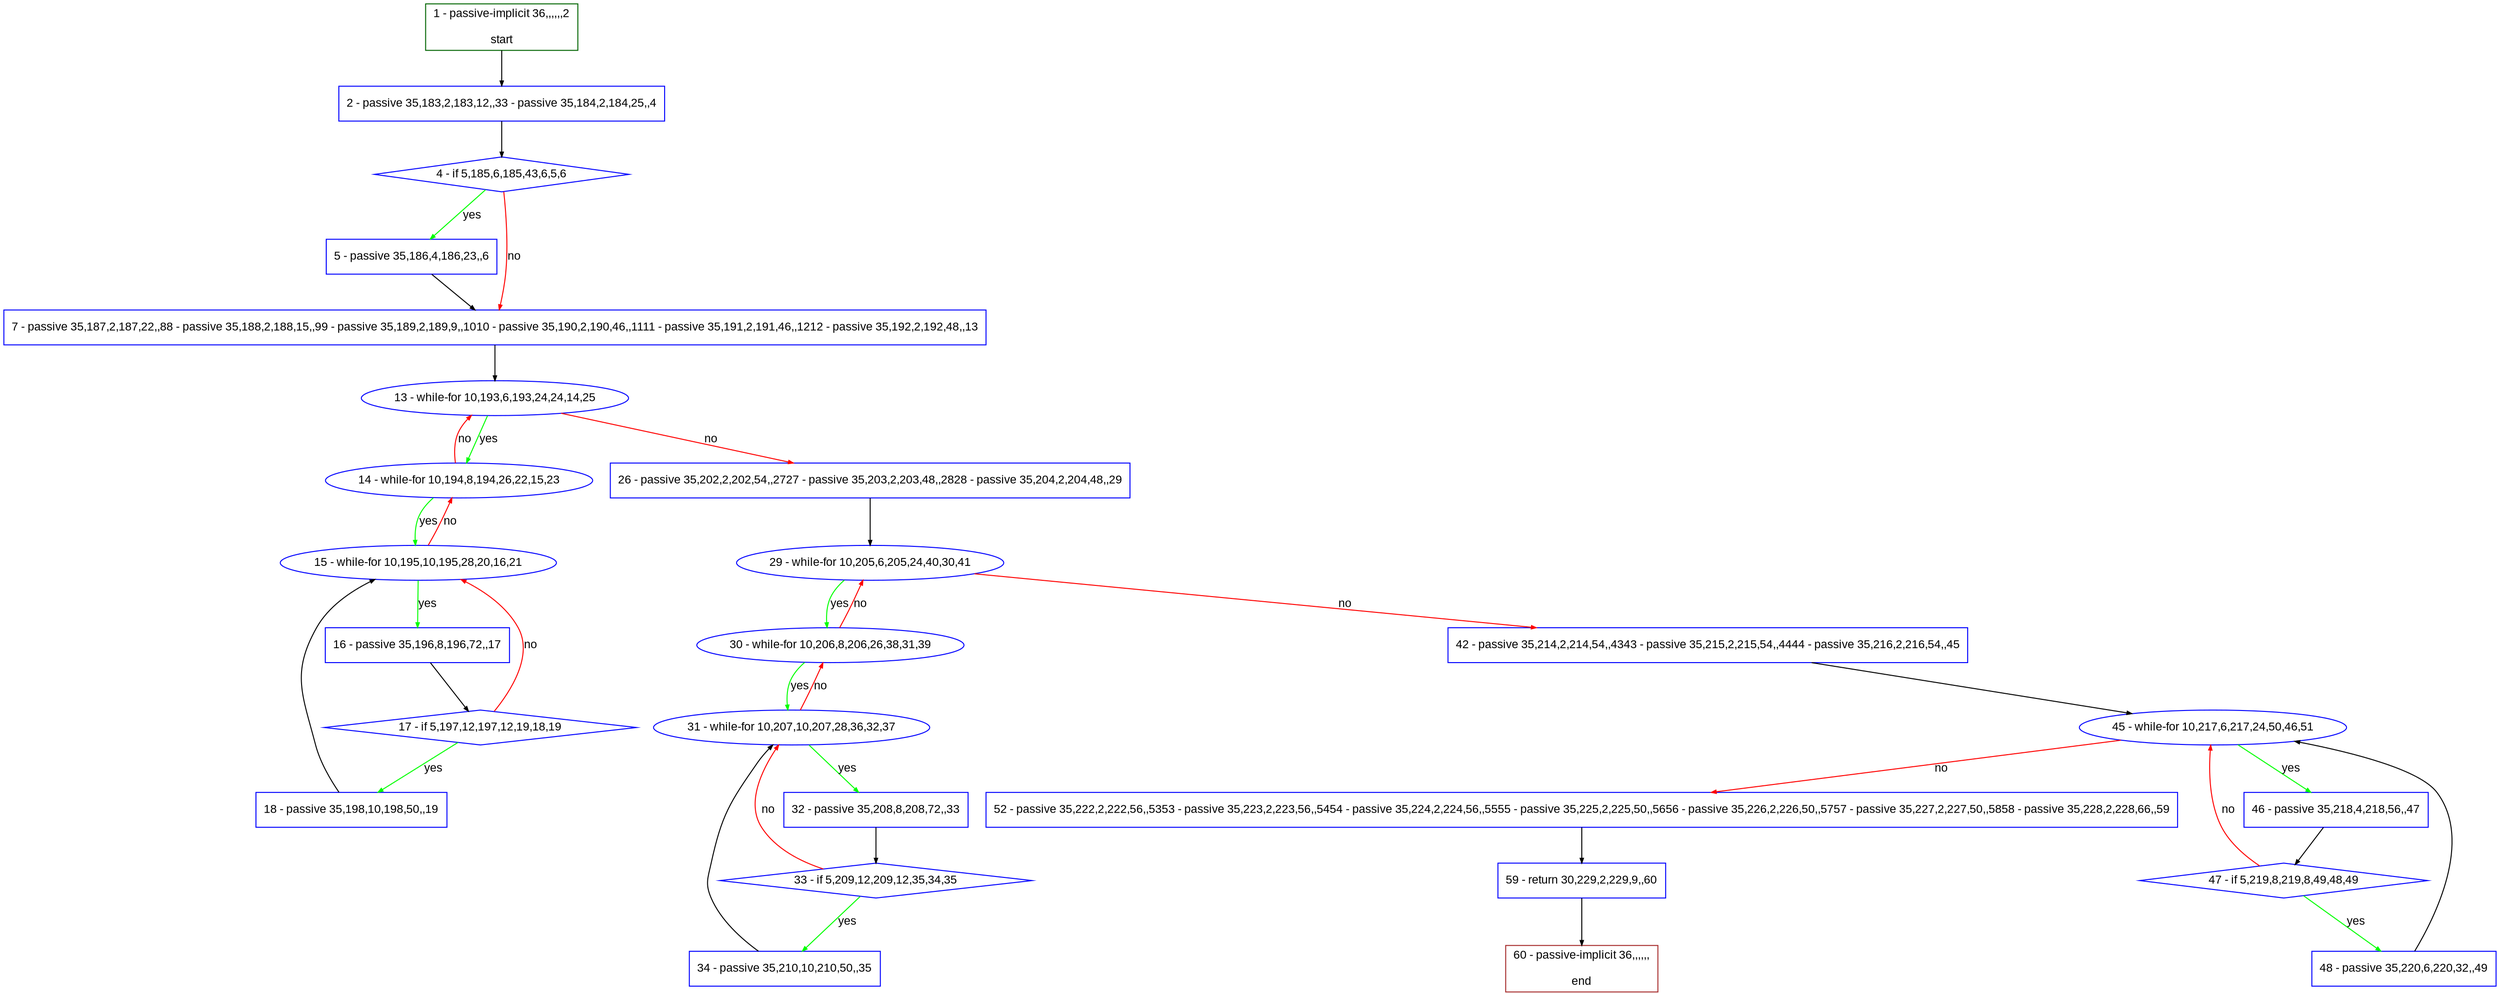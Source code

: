 digraph "" {
  graph [pack="true", label="", fontsize="12", packmode="clust", fontname="Arial", fillcolor="#FFFFCC", bgcolor="white", style="rounded,filled", compound="true"];
  node [node_initialized="no", label="", color="grey", fontsize="12", fillcolor="white", fontname="Arial", style="filled", shape="rectangle", compound="true", fixedsize="false"];
  edge [fontcolor="black", arrowhead="normal", arrowtail="none", arrowsize="0.5", ltail="", label="", color="black", fontsize="12", lhead="", fontname="Arial", dir="forward", compound="true"];
  __N1 [label="2 - passive 35,183,2,183,12,,33 - passive 35,184,2,184,25,,4", color="#0000ff", fillcolor="#ffffff", style="filled", shape="box"];
  __N2 [label="1 - passive-implicit 36,,,,,,2\n\nstart", color="#006400", fillcolor="#ffffff", style="filled", shape="box"];
  __N3 [label="4 - if 5,185,6,185,43,6,5,6", color="#0000ff", fillcolor="#ffffff", style="filled", shape="diamond"];
  __N4 [label="5 - passive 35,186,4,186,23,,6", color="#0000ff", fillcolor="#ffffff", style="filled", shape="box"];
  __N5 [label="7 - passive 35,187,2,187,22,,88 - passive 35,188,2,188,15,,99 - passive 35,189,2,189,9,,1010 - passive 35,190,2,190,46,,1111 - passive 35,191,2,191,46,,1212 - passive 35,192,2,192,48,,13", color="#0000ff", fillcolor="#ffffff", style="filled", shape="box"];
  __N6 [label="13 - while-for 10,193,6,193,24,24,14,25", color="#0000ff", fillcolor="#ffffff", style="filled", shape="oval"];
  __N7 [label="14 - while-for 10,194,8,194,26,22,15,23", color="#0000ff", fillcolor="#ffffff", style="filled", shape="oval"];
  __N8 [label="26 - passive 35,202,2,202,54,,2727 - passive 35,203,2,203,48,,2828 - passive 35,204,2,204,48,,29", color="#0000ff", fillcolor="#ffffff", style="filled", shape="box"];
  __N9 [label="15 - while-for 10,195,10,195,28,20,16,21", color="#0000ff", fillcolor="#ffffff", style="filled", shape="oval"];
  __N10 [label="16 - passive 35,196,8,196,72,,17", color="#0000ff", fillcolor="#ffffff", style="filled", shape="box"];
  __N11 [label="17 - if 5,197,12,197,12,19,18,19", color="#0000ff", fillcolor="#ffffff", style="filled", shape="diamond"];
  __N12 [label="18 - passive 35,198,10,198,50,,19", color="#0000ff", fillcolor="#ffffff", style="filled", shape="box"];
  __N13 [label="29 - while-for 10,205,6,205,24,40,30,41", color="#0000ff", fillcolor="#ffffff", style="filled", shape="oval"];
  __N14 [label="30 - while-for 10,206,8,206,26,38,31,39", color="#0000ff", fillcolor="#ffffff", style="filled", shape="oval"];
  __N15 [label="42 - passive 35,214,2,214,54,,4343 - passive 35,215,2,215,54,,4444 - passive 35,216,2,216,54,,45", color="#0000ff", fillcolor="#ffffff", style="filled", shape="box"];
  __N16 [label="31 - while-for 10,207,10,207,28,36,32,37", color="#0000ff", fillcolor="#ffffff", style="filled", shape="oval"];
  __N17 [label="32 - passive 35,208,8,208,72,,33", color="#0000ff", fillcolor="#ffffff", style="filled", shape="box"];
  __N18 [label="33 - if 5,209,12,209,12,35,34,35", color="#0000ff", fillcolor="#ffffff", style="filled", shape="diamond"];
  __N19 [label="34 - passive 35,210,10,210,50,,35", color="#0000ff", fillcolor="#ffffff", style="filled", shape="box"];
  __N20 [label="45 - while-for 10,217,6,217,24,50,46,51", color="#0000ff", fillcolor="#ffffff", style="filled", shape="oval"];
  __N21 [label="46 - passive 35,218,4,218,56,,47", color="#0000ff", fillcolor="#ffffff", style="filled", shape="box"];
  __N22 [label="52 - passive 35,222,2,222,56,,5353 - passive 35,223,2,223,56,,5454 - passive 35,224,2,224,56,,5555 - passive 35,225,2,225,50,,5656 - passive 35,226,2,226,50,,5757 - passive 35,227,2,227,50,,5858 - passive 35,228,2,228,66,,59", color="#0000ff", fillcolor="#ffffff", style="filled", shape="box"];
  __N23 [label="47 - if 5,219,8,219,8,49,48,49", color="#0000ff", fillcolor="#ffffff", style="filled", shape="diamond"];
  __N24 [label="48 - passive 35,220,6,220,32,,49", color="#0000ff", fillcolor="#ffffff", style="filled", shape="box"];
  __N25 [label="59 - return 30,229,2,229,9,,60", color="#0000ff", fillcolor="#ffffff", style="filled", shape="box"];
  __N26 [label="60 - passive-implicit 36,,,,,,\n\nend", color="#a52a2a", fillcolor="#ffffff", style="filled", shape="box"];
  __N2 -> __N1 [arrowhead="normal", arrowtail="none", color="#000000", label="", dir="forward"];
  __N1 -> __N3 [arrowhead="normal", arrowtail="none", color="#000000", label="", dir="forward"];
  __N3 -> __N4 [arrowhead="normal", arrowtail="none", color="#00ff00", label="yes", dir="forward"];
  __N3 -> __N5 [arrowhead="normal", arrowtail="none", color="#ff0000", label="no", dir="forward"];
  __N4 -> __N5 [arrowhead="normal", arrowtail="none", color="#000000", label="", dir="forward"];
  __N5 -> __N6 [arrowhead="normal", arrowtail="none", color="#000000", label="", dir="forward"];
  __N6 -> __N7 [arrowhead="normal", arrowtail="none", color="#00ff00", label="yes", dir="forward"];
  __N7 -> __N6 [arrowhead="normal", arrowtail="none", color="#ff0000", label="no", dir="forward"];
  __N6 -> __N8 [arrowhead="normal", arrowtail="none", color="#ff0000", label="no", dir="forward"];
  __N7 -> __N9 [arrowhead="normal", arrowtail="none", color="#00ff00", label="yes", dir="forward"];
  __N9 -> __N7 [arrowhead="normal", arrowtail="none", color="#ff0000", label="no", dir="forward"];
  __N9 -> __N10 [arrowhead="normal", arrowtail="none", color="#00ff00", label="yes", dir="forward"];
  __N10 -> __N11 [arrowhead="normal", arrowtail="none", color="#000000", label="", dir="forward"];
  __N11 -> __N9 [arrowhead="normal", arrowtail="none", color="#ff0000", label="no", dir="forward"];
  __N11 -> __N12 [arrowhead="normal", arrowtail="none", color="#00ff00", label="yes", dir="forward"];
  __N12 -> __N9 [arrowhead="normal", arrowtail="none", color="#000000", label="", dir="forward"];
  __N8 -> __N13 [arrowhead="normal", arrowtail="none", color="#000000", label="", dir="forward"];
  __N13 -> __N14 [arrowhead="normal", arrowtail="none", color="#00ff00", label="yes", dir="forward"];
  __N14 -> __N13 [arrowhead="normal", arrowtail="none", color="#ff0000", label="no", dir="forward"];
  __N13 -> __N15 [arrowhead="normal", arrowtail="none", color="#ff0000", label="no", dir="forward"];
  __N14 -> __N16 [arrowhead="normal", arrowtail="none", color="#00ff00", label="yes", dir="forward"];
  __N16 -> __N14 [arrowhead="normal", arrowtail="none", color="#ff0000", label="no", dir="forward"];
  __N16 -> __N17 [arrowhead="normal", arrowtail="none", color="#00ff00", label="yes", dir="forward"];
  __N17 -> __N18 [arrowhead="normal", arrowtail="none", color="#000000", label="", dir="forward"];
  __N18 -> __N16 [arrowhead="normal", arrowtail="none", color="#ff0000", label="no", dir="forward"];
  __N18 -> __N19 [arrowhead="normal", arrowtail="none", color="#00ff00", label="yes", dir="forward"];
  __N19 -> __N16 [arrowhead="normal", arrowtail="none", color="#000000", label="", dir="forward"];
  __N15 -> __N20 [arrowhead="normal", arrowtail="none", color="#000000", label="", dir="forward"];
  __N20 -> __N21 [arrowhead="normal", arrowtail="none", color="#00ff00", label="yes", dir="forward"];
  __N20 -> __N22 [arrowhead="normal", arrowtail="none", color="#ff0000", label="no", dir="forward"];
  __N21 -> __N23 [arrowhead="normal", arrowtail="none", color="#000000", label="", dir="forward"];
  __N23 -> __N20 [arrowhead="normal", arrowtail="none", color="#ff0000", label="no", dir="forward"];
  __N23 -> __N24 [arrowhead="normal", arrowtail="none", color="#00ff00", label="yes", dir="forward"];
  __N24 -> __N20 [arrowhead="normal", arrowtail="none", color="#000000", label="", dir="forward"];
  __N22 -> __N25 [arrowhead="normal", arrowtail="none", color="#000000", label="", dir="forward"];
  __N25 -> __N26 [arrowhead="normal", arrowtail="none", color="#000000", label="", dir="forward"];
}
